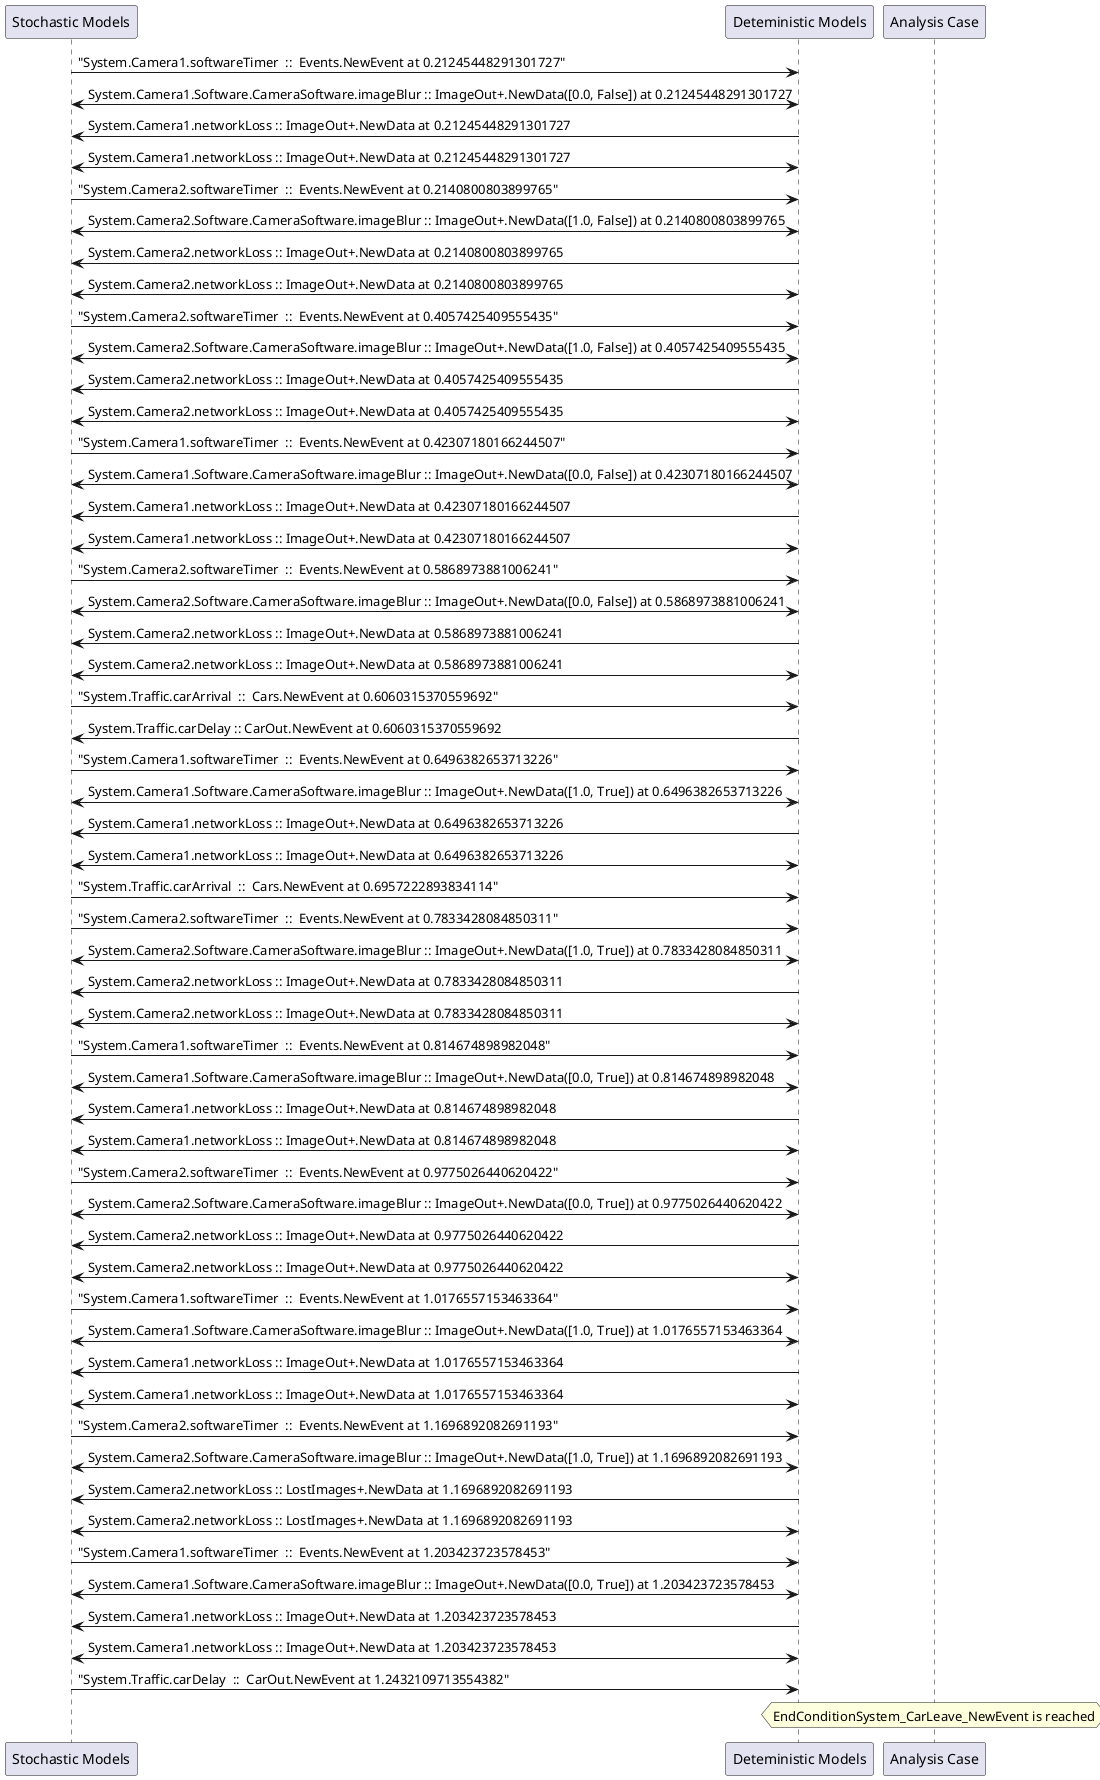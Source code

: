 
	@startuml
	participant "Stochastic Models" as stochmodel
	participant "Deteministic Models" as detmodel
	participant "Analysis Case" as analysis
	{17556_stop} stochmodel -> detmodel : "System.Camera1.softwareTimer  ::  Events.NewEvent at 0.21245448291301727"
detmodel <-> stochmodel : System.Camera1.Software.CameraSoftware.imageBlur :: ImageOut+.NewData([0.0, False]) at 0.21245448291301727
detmodel -> stochmodel : System.Camera1.networkLoss :: ImageOut+.NewData at 0.21245448291301727
detmodel <-> stochmodel : System.Camera1.networkLoss :: ImageOut+.NewData at 0.21245448291301727
{17572_stop} stochmodel -> detmodel : "System.Camera2.softwareTimer  ::  Events.NewEvent at 0.2140800803899765"
detmodel <-> stochmodel : System.Camera2.Software.CameraSoftware.imageBlur :: ImageOut+.NewData([1.0, False]) at 0.2140800803899765
detmodel -> stochmodel : System.Camera2.networkLoss :: ImageOut+.NewData at 0.2140800803899765
detmodel <-> stochmodel : System.Camera2.networkLoss :: ImageOut+.NewData at 0.2140800803899765
{17573_stop} stochmodel -> detmodel : "System.Camera2.softwareTimer  ::  Events.NewEvent at 0.4057425409555435"
detmodel <-> stochmodel : System.Camera2.Software.CameraSoftware.imageBlur :: ImageOut+.NewData([1.0, False]) at 0.4057425409555435
detmodel -> stochmodel : System.Camera2.networkLoss :: ImageOut+.NewData at 0.4057425409555435
detmodel <-> stochmodel : System.Camera2.networkLoss :: ImageOut+.NewData at 0.4057425409555435
{17557_stop} stochmodel -> detmodel : "System.Camera1.softwareTimer  ::  Events.NewEvent at 0.42307180166244507"
detmodel <-> stochmodel : System.Camera1.Software.CameraSoftware.imageBlur :: ImageOut+.NewData([0.0, False]) at 0.42307180166244507
detmodel -> stochmodel : System.Camera1.networkLoss :: ImageOut+.NewData at 0.42307180166244507
detmodel <-> stochmodel : System.Camera1.networkLoss :: ImageOut+.NewData at 0.42307180166244507
{17574_stop} stochmodel -> detmodel : "System.Camera2.softwareTimer  ::  Events.NewEvent at 0.5868973881006241"
detmodel <-> stochmodel : System.Camera2.Software.CameraSoftware.imageBlur :: ImageOut+.NewData([0.0, False]) at 0.5868973881006241
detmodel -> stochmodel : System.Camera2.networkLoss :: ImageOut+.NewData at 0.5868973881006241
detmodel <-> stochmodel : System.Camera2.networkLoss :: ImageOut+.NewData at 0.5868973881006241
{17588_stop} stochmodel -> detmodel : "System.Traffic.carArrival  ::  Cars.NewEvent at 0.6060315370559692"
{17594_start} detmodel -> stochmodel : System.Traffic.carDelay :: CarOut.NewEvent at 0.6060315370559692
{17558_stop} stochmodel -> detmodel : "System.Camera1.softwareTimer  ::  Events.NewEvent at 0.6496382653713226"
detmodel <-> stochmodel : System.Camera1.Software.CameraSoftware.imageBlur :: ImageOut+.NewData([1.0, True]) at 0.6496382653713226
detmodel -> stochmodel : System.Camera1.networkLoss :: ImageOut+.NewData at 0.6496382653713226
detmodel <-> stochmodel : System.Camera1.networkLoss :: ImageOut+.NewData at 0.6496382653713226
{17589_stop} stochmodel -> detmodel : "System.Traffic.carArrival  ::  Cars.NewEvent at 0.6957222893834114"
{17575_stop} stochmodel -> detmodel : "System.Camera2.softwareTimer  ::  Events.NewEvent at 0.7833428084850311"
detmodel <-> stochmodel : System.Camera2.Software.CameraSoftware.imageBlur :: ImageOut+.NewData([1.0, True]) at 0.7833428084850311
detmodel -> stochmodel : System.Camera2.networkLoss :: ImageOut+.NewData at 0.7833428084850311
detmodel <-> stochmodel : System.Camera2.networkLoss :: ImageOut+.NewData at 0.7833428084850311
{17559_stop} stochmodel -> detmodel : "System.Camera1.softwareTimer  ::  Events.NewEvent at 0.814674898982048"
detmodel <-> stochmodel : System.Camera1.Software.CameraSoftware.imageBlur :: ImageOut+.NewData([0.0, True]) at 0.814674898982048
detmodel -> stochmodel : System.Camera1.networkLoss :: ImageOut+.NewData at 0.814674898982048
detmodel <-> stochmodel : System.Camera1.networkLoss :: ImageOut+.NewData at 0.814674898982048
{17576_stop} stochmodel -> detmodel : "System.Camera2.softwareTimer  ::  Events.NewEvent at 0.9775026440620422"
detmodel <-> stochmodel : System.Camera2.Software.CameraSoftware.imageBlur :: ImageOut+.NewData([0.0, True]) at 0.9775026440620422
detmodel -> stochmodel : System.Camera2.networkLoss :: ImageOut+.NewData at 0.9775026440620422
detmodel <-> stochmodel : System.Camera2.networkLoss :: ImageOut+.NewData at 0.9775026440620422
{17560_stop} stochmodel -> detmodel : "System.Camera1.softwareTimer  ::  Events.NewEvent at 1.0176557153463364"
detmodel <-> stochmodel : System.Camera1.Software.CameraSoftware.imageBlur :: ImageOut+.NewData([1.0, True]) at 1.0176557153463364
detmodel -> stochmodel : System.Camera1.networkLoss :: ImageOut+.NewData at 1.0176557153463364
detmodel <-> stochmodel : System.Camera1.networkLoss :: ImageOut+.NewData at 1.0176557153463364
{17577_stop} stochmodel -> detmodel : "System.Camera2.softwareTimer  ::  Events.NewEvent at 1.1696892082691193"
detmodel <-> stochmodel : System.Camera2.Software.CameraSoftware.imageBlur :: ImageOut+.NewData([1.0, True]) at 1.1696892082691193
detmodel -> stochmodel : System.Camera2.networkLoss :: LostImages+.NewData at 1.1696892082691193
detmodel <-> stochmodel : System.Camera2.networkLoss :: LostImages+.NewData at 1.1696892082691193
{17561_stop} stochmodel -> detmodel : "System.Camera1.softwareTimer  ::  Events.NewEvent at 1.203423723578453"
detmodel <-> stochmodel : System.Camera1.Software.CameraSoftware.imageBlur :: ImageOut+.NewData([0.0, True]) at 1.203423723578453
detmodel -> stochmodel : System.Camera1.networkLoss :: ImageOut+.NewData at 1.203423723578453
detmodel <-> stochmodel : System.Camera1.networkLoss :: ImageOut+.NewData at 1.203423723578453
{17594_stop} stochmodel -> detmodel : "System.Traffic.carDelay  ::  CarOut.NewEvent at 1.2432109713554382"
{17594_start} <-> {17594_stop} : delay
hnote over analysis 
EndConditionSystem_CarLeave_NewEvent is reached
endnote
@enduml